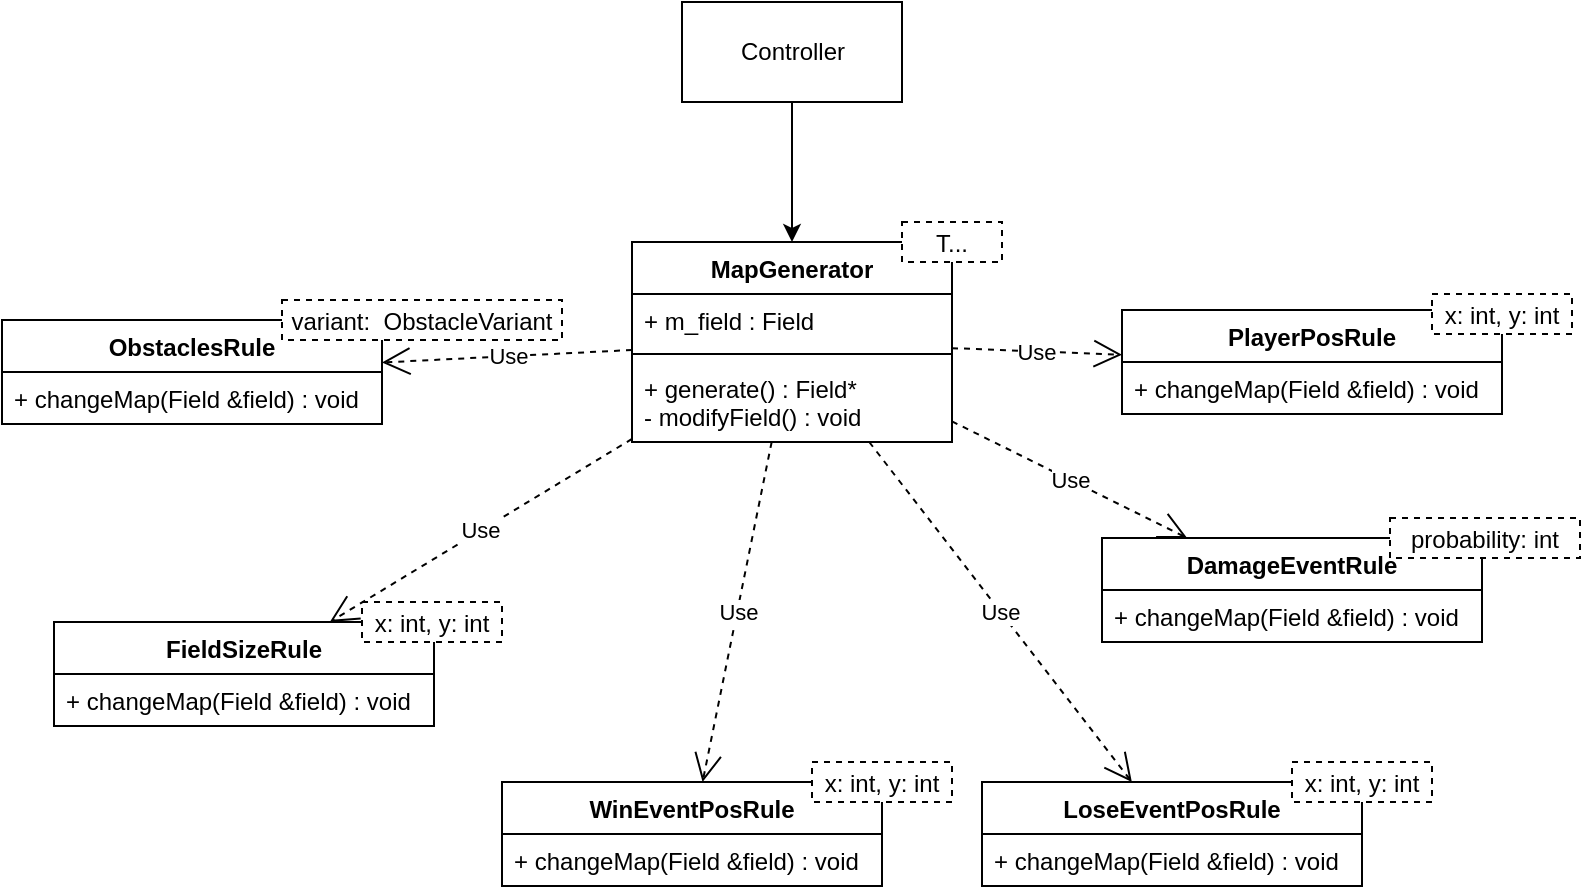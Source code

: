 <mxfile version="20.2.3" type="device"><diagram id="dw2dsu1k_QocAG0bvPRZ" name="Страница 1"><mxGraphModel dx="1667" dy="1645" grid="1" gridSize="10" guides="1" tooltips="1" connect="1" arrows="1" fold="1" page="1" pageScale="1" pageWidth="827" pageHeight="1169" math="0" shadow="0"><root><mxCell id="0"/><mxCell id="1" parent="0"/><mxCell id="Me6pPyUG179c5-s8Xv_i-1" value="Controller" style="html=1;" vertex="1" parent="1"><mxGeometry x="290" y="100" width="110" height="50" as="geometry"/></mxCell><mxCell id="Me6pPyUG179c5-s8Xv_i-2" value="MapGenerator" style="swimlane;fontStyle=1;align=center;verticalAlign=top;childLayout=stackLayout;horizontal=1;startSize=26;horizontalStack=0;resizeParent=1;resizeParentMax=0;resizeLast=0;collapsible=1;marginBottom=0;shadow=0;sketch=0;rounded=0;glass=0;" vertex="1" parent="1"><mxGeometry x="265" y="220" width="160" height="100" as="geometry"/></mxCell><mxCell id="Me6pPyUG179c5-s8Xv_i-3" value="+ m_field : Field" style="text;strokeColor=none;fillColor=none;align=left;verticalAlign=top;spacingLeft=4;spacingRight=4;overflow=hidden;rotatable=0;points=[[0,0.5],[1,0.5]];portConstraint=eastwest;" vertex="1" parent="Me6pPyUG179c5-s8Xv_i-2"><mxGeometry y="26" width="160" height="26" as="geometry"/></mxCell><mxCell id="Me6pPyUG179c5-s8Xv_i-4" value="" style="line;strokeWidth=1;fillColor=none;align=left;verticalAlign=middle;spacingTop=-1;spacingLeft=3;spacingRight=3;rotatable=0;labelPosition=right;points=[];portConstraint=eastwest;" vertex="1" parent="Me6pPyUG179c5-s8Xv_i-2"><mxGeometry y="52" width="160" height="8" as="geometry"/></mxCell><mxCell id="Me6pPyUG179c5-s8Xv_i-5" value="+ generate() : Field*&#10;- modifyField() : void" style="text;strokeColor=none;fillColor=none;align=left;verticalAlign=top;spacingLeft=4;spacingRight=4;overflow=hidden;rotatable=0;points=[[0,0.5],[1,0.5]];portConstraint=eastwest;" vertex="1" parent="Me6pPyUG179c5-s8Xv_i-2"><mxGeometry y="60" width="160" height="40" as="geometry"/></mxCell><mxCell id="Me6pPyUG179c5-s8Xv_i-8" value="" style="endArrow=classic;html=1;rounded=0;" edge="1" parent="1" source="Me6pPyUG179c5-s8Xv_i-1" target="Me6pPyUG179c5-s8Xv_i-2"><mxGeometry width="50" height="50" relative="1" as="geometry"><mxPoint x="240" y="490" as="sourcePoint"/><mxPoint x="290" y="440" as="targetPoint"/></mxGeometry></mxCell><mxCell id="Me6pPyUG179c5-s8Xv_i-14" value="T..." style="text;align=center;fontStyle=0;verticalAlign=middle;spacingLeft=3;spacingRight=3;strokeColor=default;rotatable=0;points=[[0,0.5],[1,0.5]];portConstraint=eastwest;rounded=0;shadow=0;glass=0;dashed=1;sketch=0;fillColor=default;" vertex="1" parent="1"><mxGeometry x="400" y="210" width="50" height="20" as="geometry"/></mxCell><mxCell id="Me6pPyUG179c5-s8Xv_i-15" value="FieldSizeRule" style="swimlane;fontStyle=1;align=center;verticalAlign=top;childLayout=stackLayout;horizontal=1;startSize=26;horizontalStack=0;resizeParent=1;resizeParentMax=0;resizeLast=0;collapsible=1;marginBottom=0;rounded=0;shadow=0;glass=0;sketch=0;strokeColor=default;fillColor=default;" vertex="1" parent="1"><mxGeometry x="-24" y="410" width="190" height="52" as="geometry"/></mxCell><mxCell id="Me6pPyUG179c5-s8Xv_i-18" value="+ changeMap(Field &amp;field) : void" style="text;strokeColor=none;fillColor=none;align=left;verticalAlign=top;spacingLeft=4;spacingRight=4;overflow=hidden;rotatable=0;points=[[0,0.5],[1,0.5]];portConstraint=eastwest;rounded=0;shadow=0;glass=0;sketch=0;" vertex="1" parent="Me6pPyUG179c5-s8Xv_i-15"><mxGeometry y="26" width="190" height="26" as="geometry"/></mxCell><mxCell id="Me6pPyUG179c5-s8Xv_i-19" value="WinEventPosRule" style="swimlane;fontStyle=1;align=center;verticalAlign=top;childLayout=stackLayout;horizontal=1;startSize=26;horizontalStack=0;resizeParent=1;resizeParentMax=0;resizeLast=0;collapsible=1;marginBottom=0;rounded=0;shadow=0;glass=0;sketch=0;strokeColor=default;fillColor=default;" vertex="1" parent="1"><mxGeometry x="200" y="490" width="190" height="52" as="geometry"/></mxCell><mxCell id="Me6pPyUG179c5-s8Xv_i-20" value="+ changeMap(Field &amp;field) : void" style="text;strokeColor=none;fillColor=none;align=left;verticalAlign=top;spacingLeft=4;spacingRight=4;overflow=hidden;rotatable=0;points=[[0,0.5],[1,0.5]];portConstraint=eastwest;rounded=0;shadow=0;glass=0;sketch=0;" vertex="1" parent="Me6pPyUG179c5-s8Xv_i-19"><mxGeometry y="26" width="190" height="26" as="geometry"/></mxCell><mxCell id="Me6pPyUG179c5-s8Xv_i-21" value="PlayerPosRule" style="swimlane;fontStyle=1;align=center;verticalAlign=top;childLayout=stackLayout;horizontal=1;startSize=26;horizontalStack=0;resizeParent=1;resizeParentMax=0;resizeLast=0;collapsible=1;marginBottom=0;rounded=0;shadow=0;glass=0;sketch=0;strokeColor=default;fillColor=default;" vertex="1" parent="1"><mxGeometry x="510" y="254" width="190" height="52" as="geometry"/></mxCell><mxCell id="Me6pPyUG179c5-s8Xv_i-22" value="+ changeMap(Field &amp;field) : void" style="text;strokeColor=none;fillColor=none;align=left;verticalAlign=top;spacingLeft=4;spacingRight=4;overflow=hidden;rotatable=0;points=[[0,0.5],[1,0.5]];portConstraint=eastwest;rounded=0;shadow=0;glass=0;sketch=0;" vertex="1" parent="Me6pPyUG179c5-s8Xv_i-21"><mxGeometry y="26" width="190" height="26" as="geometry"/></mxCell><mxCell id="Me6pPyUG179c5-s8Xv_i-23" value="LoseEventPosRule" style="swimlane;fontStyle=1;align=center;verticalAlign=top;childLayout=stackLayout;horizontal=1;startSize=26;horizontalStack=0;resizeParent=1;resizeParentMax=0;resizeLast=0;collapsible=1;marginBottom=0;rounded=0;shadow=0;glass=0;sketch=0;strokeColor=default;fillColor=default;" vertex="1" parent="1"><mxGeometry x="440" y="490" width="190" height="52" as="geometry"/></mxCell><mxCell id="Me6pPyUG179c5-s8Xv_i-24" value="+ changeMap(Field &amp;field) : void" style="text;strokeColor=none;fillColor=none;align=left;verticalAlign=top;spacingLeft=4;spacingRight=4;overflow=hidden;rotatable=0;points=[[0,0.5],[1,0.5]];portConstraint=eastwest;rounded=0;shadow=0;glass=0;sketch=0;" vertex="1" parent="Me6pPyUG179c5-s8Xv_i-23"><mxGeometry y="26" width="190" height="26" as="geometry"/></mxCell><mxCell id="Me6pPyUG179c5-s8Xv_i-25" value="ObstaclesRule" style="swimlane;fontStyle=1;align=center;verticalAlign=top;childLayout=stackLayout;horizontal=1;startSize=26;horizontalStack=0;resizeParent=1;resizeParentMax=0;resizeLast=0;collapsible=1;marginBottom=0;rounded=0;shadow=0;glass=0;sketch=0;strokeColor=default;fillColor=default;" vertex="1" parent="1"><mxGeometry x="-50" y="259" width="190" height="52" as="geometry"/></mxCell><mxCell id="Me6pPyUG179c5-s8Xv_i-26" value="+ changeMap(Field &amp;field) : void" style="text;strokeColor=none;fillColor=none;align=left;verticalAlign=top;spacingLeft=4;spacingRight=4;overflow=hidden;rotatable=0;points=[[0,0.5],[1,0.5]];portConstraint=eastwest;rounded=0;shadow=0;glass=0;sketch=0;" vertex="1" parent="Me6pPyUG179c5-s8Xv_i-25"><mxGeometry y="26" width="190" height="26" as="geometry"/></mxCell><mxCell id="Me6pPyUG179c5-s8Xv_i-27" value="x: int, y: int" style="text;align=center;fontStyle=0;verticalAlign=middle;spacingLeft=3;spacingRight=3;strokeColor=default;rotatable=0;points=[[0,0.5],[1,0.5]];portConstraint=eastwest;rounded=0;shadow=0;glass=0;dashed=1;sketch=0;fillColor=default;" vertex="1" parent="1"><mxGeometry x="130" y="400" width="70" height="20" as="geometry"/></mxCell><mxCell id="Me6pPyUG179c5-s8Xv_i-28" value="x: int, y: int" style="text;align=center;fontStyle=0;verticalAlign=middle;spacingLeft=3;spacingRight=3;strokeColor=default;rotatable=0;points=[[0,0.5],[1,0.5]];portConstraint=eastwest;rounded=0;shadow=0;glass=0;dashed=1;sketch=0;fillColor=default;" vertex="1" parent="1"><mxGeometry x="355" y="480" width="70" height="20" as="geometry"/></mxCell><mxCell id="Me6pPyUG179c5-s8Xv_i-29" value="x: int, y: int" style="text;align=center;fontStyle=0;verticalAlign=middle;spacingLeft=3;spacingRight=3;strokeColor=default;rotatable=0;points=[[0,0.5],[1,0.5]];portConstraint=eastwest;rounded=0;shadow=0;glass=0;dashed=1;sketch=0;fillColor=default;" vertex="1" parent="1"><mxGeometry x="595" y="480" width="70" height="20" as="geometry"/></mxCell><mxCell id="Me6pPyUG179c5-s8Xv_i-30" value="x: int, y: int" style="text;align=center;fontStyle=0;verticalAlign=middle;spacingLeft=3;spacingRight=3;strokeColor=default;rotatable=0;points=[[0,0.5],[1,0.5]];portConstraint=eastwest;rounded=0;shadow=0;glass=0;dashed=1;sketch=0;fillColor=default;" vertex="1" parent="1"><mxGeometry x="665" y="246" width="70" height="20" as="geometry"/></mxCell><mxCell id="Me6pPyUG179c5-s8Xv_i-31" value="DamageEventRule" style="swimlane;fontStyle=1;align=center;verticalAlign=top;childLayout=stackLayout;horizontal=1;startSize=26;horizontalStack=0;resizeParent=1;resizeParentMax=0;resizeLast=0;collapsible=1;marginBottom=0;rounded=0;shadow=0;glass=0;sketch=0;strokeColor=default;fillColor=default;" vertex="1" parent="1"><mxGeometry x="500" y="368" width="190" height="52" as="geometry"/></mxCell><mxCell id="Me6pPyUG179c5-s8Xv_i-32" value="+ changeMap(Field &amp;field) : void" style="text;strokeColor=none;fillColor=none;align=left;verticalAlign=top;spacingLeft=4;spacingRight=4;overflow=hidden;rotatable=0;points=[[0,0.5],[1,0.5]];portConstraint=eastwest;rounded=0;shadow=0;glass=0;sketch=0;" vertex="1" parent="Me6pPyUG179c5-s8Xv_i-31"><mxGeometry y="26" width="190" height="26" as="geometry"/></mxCell><mxCell id="Me6pPyUG179c5-s8Xv_i-33" value="probability: int" style="text;align=center;fontStyle=0;verticalAlign=middle;spacingLeft=3;spacingRight=3;strokeColor=default;rotatable=0;points=[[0,0.5],[1,0.5]];portConstraint=eastwest;rounded=0;shadow=0;glass=0;dashed=1;sketch=0;fillColor=default;" vertex="1" parent="1"><mxGeometry x="644" y="358" width="95" height="20" as="geometry"/></mxCell><mxCell id="Me6pPyUG179c5-s8Xv_i-34" value="variant:  ObstacleVariant" style="text;align=center;fontStyle=0;verticalAlign=middle;spacingLeft=3;spacingRight=3;strokeColor=default;rotatable=0;points=[[0,0.5],[1,0.5]];portConstraint=eastwest;rounded=0;shadow=0;glass=0;dashed=1;sketch=0;fillColor=default;" vertex="1" parent="1"><mxGeometry x="90" y="249" width="140" height="20" as="geometry"/></mxCell><mxCell id="Me6pPyUG179c5-s8Xv_i-35" value="Use" style="endArrow=open;endSize=12;dashed=1;html=1;rounded=0;" edge="1" parent="1" source="Me6pPyUG179c5-s8Xv_i-2" target="Me6pPyUG179c5-s8Xv_i-15"><mxGeometry width="160" relative="1" as="geometry"><mxPoint x="230" y="610" as="sourcePoint"/><mxPoint x="390" y="610" as="targetPoint"/></mxGeometry></mxCell><mxCell id="Me6pPyUG179c5-s8Xv_i-36" value="Use" style="endArrow=open;endSize=12;dashed=1;html=1;rounded=0;" edge="1" parent="1" source="Me6pPyUG179c5-s8Xv_i-2" target="Me6pPyUG179c5-s8Xv_i-19"><mxGeometry width="160" relative="1" as="geometry"><mxPoint x="337.955" y="330" as="sourcePoint"/><mxPoint x="303.864" y="430" as="targetPoint"/></mxGeometry></mxCell><mxCell id="Me6pPyUG179c5-s8Xv_i-37" value="Use" style="endArrow=open;endSize=12;dashed=1;html=1;rounded=0;" edge="1" parent="1" source="Me6pPyUG179c5-s8Xv_i-2" target="Me6pPyUG179c5-s8Xv_i-23"><mxGeometry width="160" relative="1" as="geometry"><mxPoint x="344.837" y="330.0" as="sourcePoint"/><mxPoint x="310.285" y="500.0" as="targetPoint"/></mxGeometry></mxCell><mxCell id="Me6pPyUG179c5-s8Xv_i-38" value="Use" style="endArrow=open;endSize=12;dashed=1;html=1;rounded=0;" edge="1" parent="1" source="Me6pPyUG179c5-s8Xv_i-2" target="Me6pPyUG179c5-s8Xv_i-21"><mxGeometry width="160" relative="1" as="geometry"><mxPoint x="354.837" y="340.0" as="sourcePoint"/><mxPoint x="320.285" y="510.0" as="targetPoint"/></mxGeometry></mxCell><mxCell id="Me6pPyUG179c5-s8Xv_i-39" value="Use" style="endArrow=open;endSize=12;dashed=1;html=1;rounded=0;" edge="1" parent="1" source="Me6pPyUG179c5-s8Xv_i-2" target="Me6pPyUG179c5-s8Xv_i-25"><mxGeometry width="160" relative="1" as="geometry"><mxPoint x="344.837" y="330.0" as="sourcePoint"/><mxPoint x="310.285" y="500.0" as="targetPoint"/></mxGeometry></mxCell><mxCell id="Me6pPyUG179c5-s8Xv_i-40" value="Use" style="endArrow=open;endSize=12;dashed=1;html=1;rounded=0;" edge="1" parent="1" source="Me6pPyUG179c5-s8Xv_i-2" target="Me6pPyUG179c5-s8Xv_i-31"><mxGeometry width="160" relative="1" as="geometry"><mxPoint x="344.837" y="330.0" as="sourcePoint"/><mxPoint x="310.285" y="500.0" as="targetPoint"/></mxGeometry></mxCell></root></mxGraphModel></diagram></mxfile>